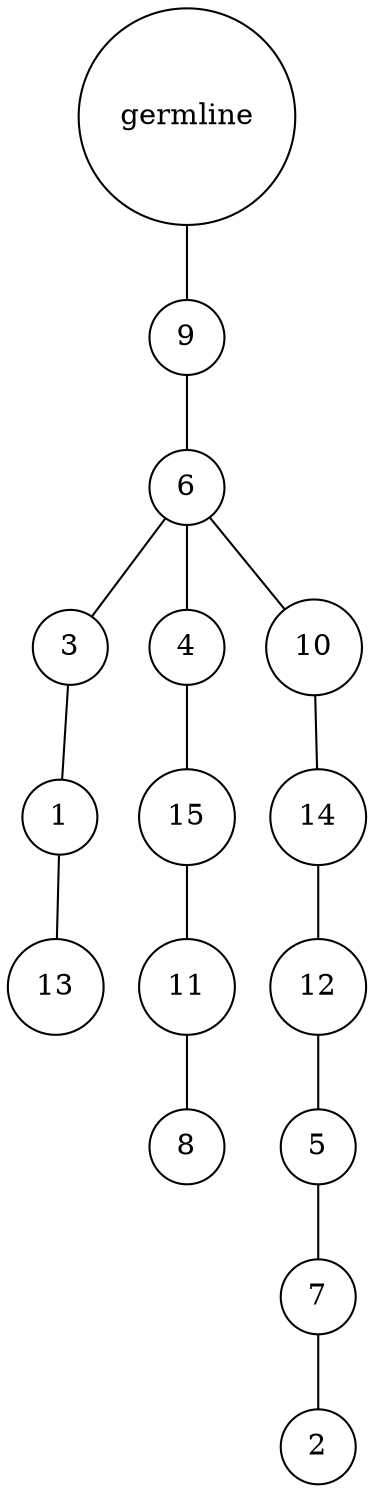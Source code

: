 graph {
	rankdir=UD;
	splines=line;
	node [shape=circle]
	"0x7fbec97dfe20" [label="germline"];
	"0x7fbec97dfe50" [label="9"];
	"0x7fbec97dfe20" -- "0x7fbec97dfe50" ;
	"0x7fbec97dfe80" [label="6"];
	"0x7fbec97dfe50" -- "0x7fbec97dfe80" ;
	"0x7fbec97dfeb0" [label="3"];
	"0x7fbec97dfe80" -- "0x7fbec97dfeb0" ;
	"0x7fbec97dfee0" [label="1"];
	"0x7fbec97dfeb0" -- "0x7fbec97dfee0" ;
	"0x7fbec97dff10" [label="13"];
	"0x7fbec97dfee0" -- "0x7fbec97dff10" ;
	"0x7fbec97dff40" [label="4"];
	"0x7fbec97dfe80" -- "0x7fbec97dff40" ;
	"0x7fbec97dff70" [label="15"];
	"0x7fbec97dff40" -- "0x7fbec97dff70" ;
	"0x7fbec97dffa0" [label="11"];
	"0x7fbec97dff70" -- "0x7fbec97dffa0" ;
	"0x7fbec97dffd0" [label="8"];
	"0x7fbec97dffa0" -- "0x7fbec97dffd0" ;
	"0x7fbef43ed040" [label="10"];
	"0x7fbec97dfe80" -- "0x7fbef43ed040" ;
	"0x7fbef43ed070" [label="14"];
	"0x7fbef43ed040" -- "0x7fbef43ed070" ;
	"0x7fbef43ed0a0" [label="12"];
	"0x7fbef43ed070" -- "0x7fbef43ed0a0" ;
	"0x7fbef43ed0d0" [label="5"];
	"0x7fbef43ed0a0" -- "0x7fbef43ed0d0" ;
	"0x7fbef43ed100" [label="7"];
	"0x7fbef43ed0d0" -- "0x7fbef43ed100" ;
	"0x7fbef43ed130" [label="2"];
	"0x7fbef43ed100" -- "0x7fbef43ed130" ;
}
